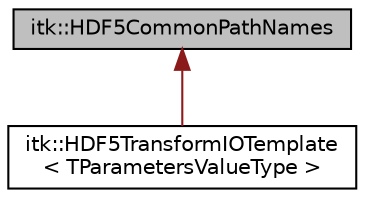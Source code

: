 digraph "itk::HDF5CommonPathNames"
{
 // LATEX_PDF_SIZE
  edge [fontname="Helvetica",fontsize="10",labelfontname="Helvetica",labelfontsize="10"];
  node [fontname="Helvetica",fontsize="10",shape=record];
  Node1 [label="itk::HDF5CommonPathNames",height=0.2,width=0.4,color="black", fillcolor="grey75", style="filled", fontcolor="black",tooltip="Secondary bass class of HDF5CommonPathNames common between templates."];
  Node1 -> Node2 [dir="back",color="firebrick4",fontsize="10",style="solid",fontname="Helvetica"];
  Node2 [label="itk::HDF5TransformIOTemplate\l\< TParametersValueType \>",height=0.2,width=0.4,color="black", fillcolor="white", style="filled",URL="$classitk_1_1HDF5TransformIOTemplate.html",tooltip="Read&Write transforms in HDF5 Format."];
}

